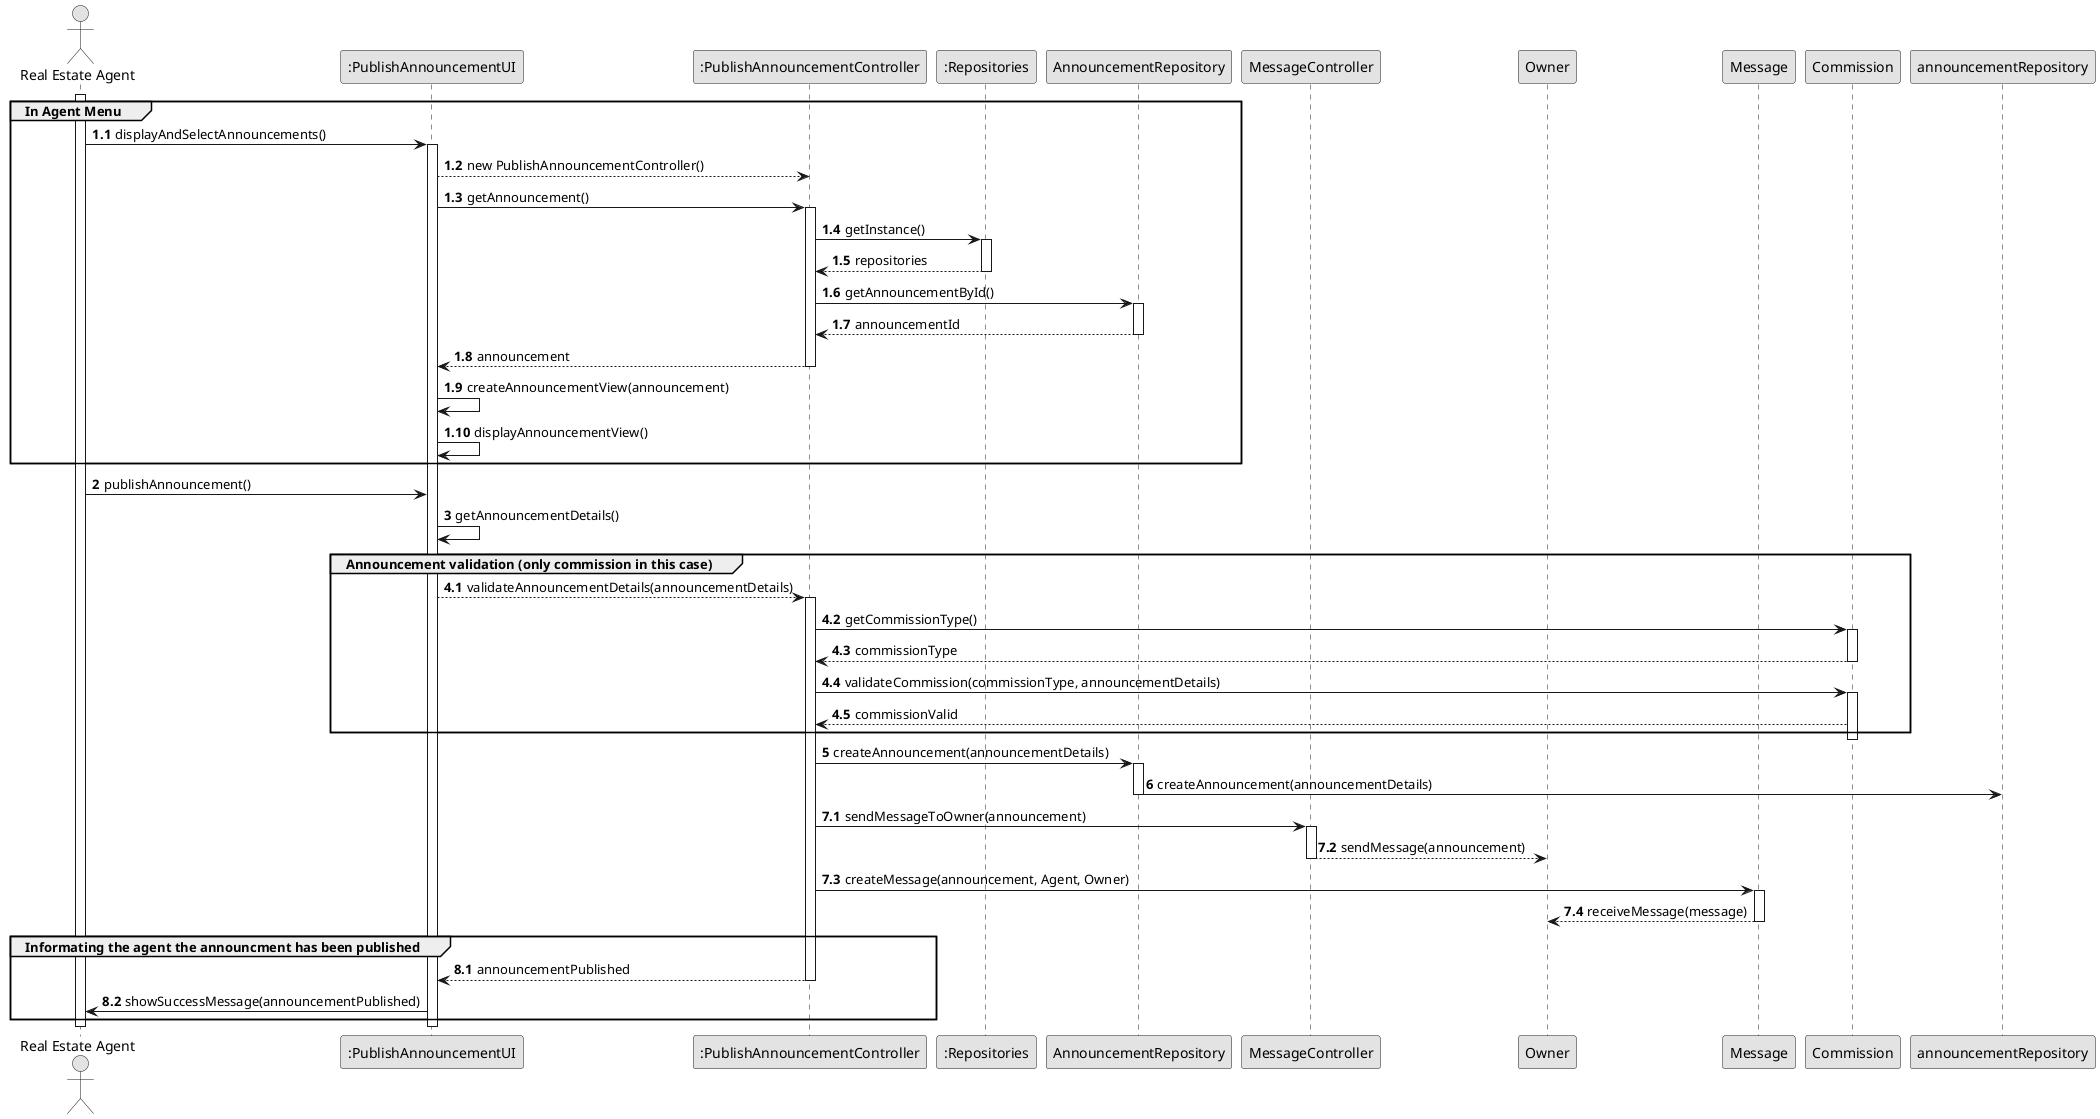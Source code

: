 @startuml
skinparam monochrome true
skinparam packageStyle rectangle
skinparam shadowing false

actor "Real Estate Agent" as Agent
participant ":PublishAnnouncementUI" as UI
participant ":PublishAnnouncementController" as CTRL
participant ":Repositories" as Repositories
participant "AnnouncementRepository" as AnnouncementRepository
participant "MessageController" as MessageController
participant "Owner" as Owner
participant "Message" as Message
participant "Commission" as Commission
autonumber 1

activate Agent
autonumber 1.1
group In Agent Menu
Agent -> UI : displayAndSelectAnnouncements()
activate UI
UI --> CTRL : new PublishAnnouncementController()
UI -> CTRL : getAnnouncement()
activate CTRL
CTRL -> Repositories : getInstance()
activate Repositories
Repositories --> CTRL : repositories
deactivate Repositories
CTRL -> AnnouncementRepository : getAnnouncementById()
activate AnnouncementRepository
AnnouncementRepository --> CTRL : announcementId
deactivate AnnouncementRepository
CTRL --> UI : announcement
deactivate CTRL
UI -> UI : createAnnouncementView(announcement)
UI -> UI : displayAnnouncementView()

end
autonumber 2

Agent -> UI : publishAnnouncement()
UI -> UI : getAnnouncementDetails()

group Announcement validation (only commission in this case)
autonumber 4
autonumber 4.1
UI --> CTRL : validateAnnouncementDetails(announcementDetails)
activate CTRL
CTRL -> Commission : getCommissionType()
activate Commission
Commission --> CTRL : commissionType
deactivate Commission
CTRL -> Commission : validateCommission(commissionType, announcementDetails)
activate Commission
Commission --> CTRL : commissionValid
autonumber 5
end
deactivate Commission

CTRL -> AnnouncementRepository : createAnnouncement(announcementDetails)
activate AnnouncementRepository
AnnouncementRepository -> announcementRepository : createAnnouncement(announcementDetails)
deactivate AnnouncementRepository



autonumber 7
autonumber 7.1
CTRL -> MessageController : sendMessageToOwner(announcement)
activate MessageController
MessageController --> Owner : sendMessage(announcement)
deactivate MessageController
CTRL -> Message : createMessage(announcement, Agent, Owner)
activate Message
Message --> Owner : receiveMessage(message)
autonumber 8


deactivate Message
autonumber 8
autonumber 8.1
group Informating the agent the announcment has been published
CTRL --> UI : announcementPublished
deactivate CTRL
UI -> Agent : showSuccessMessage(announcementPublished)
autonumber 9
end
deactivate UI
deactivate Agent
@enduml
